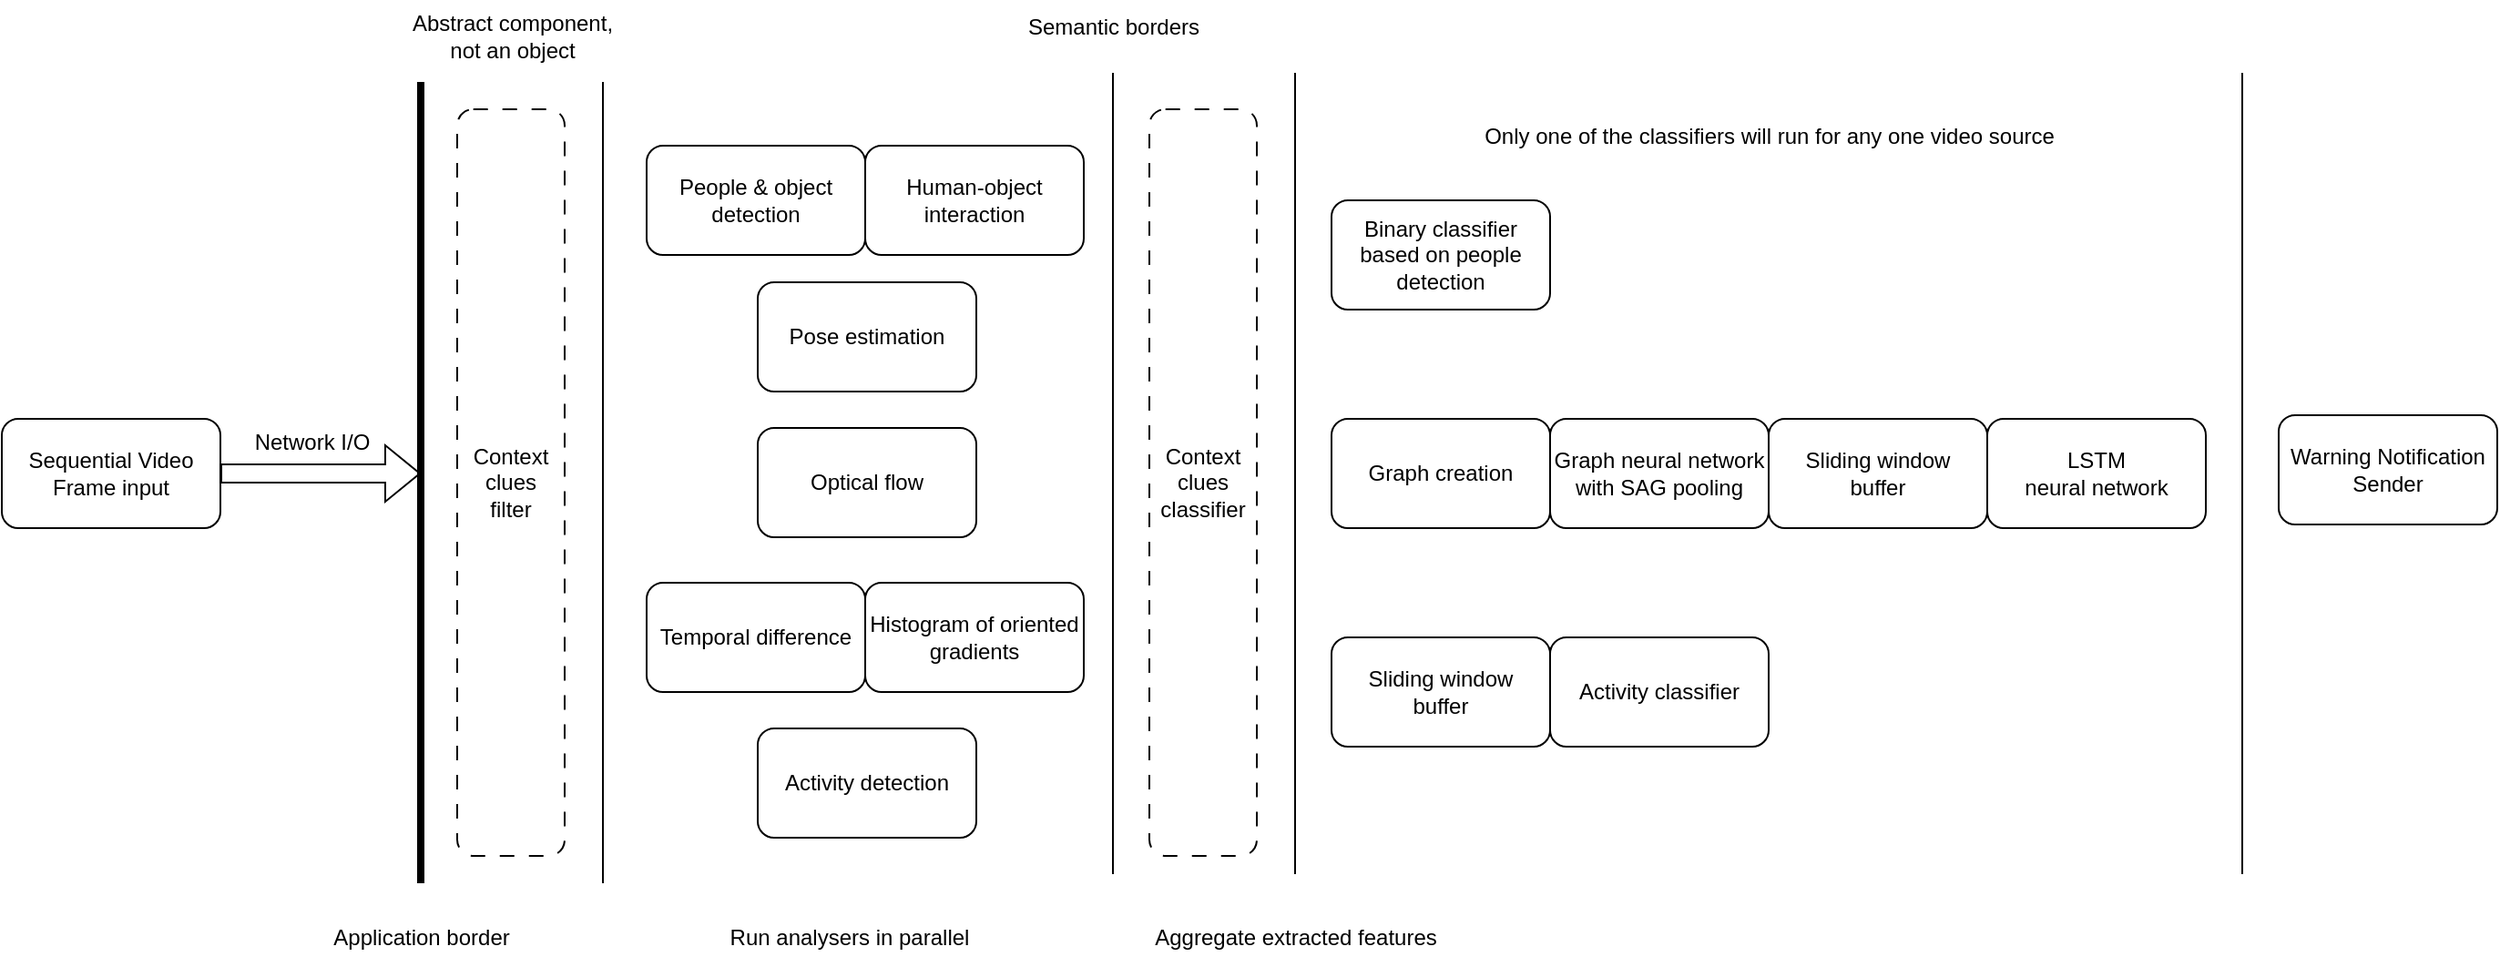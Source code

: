 <mxfile version="24.7.6">
  <diagram name="Page-1" id="2pYWSlo5MJatezJthjYo">
    <mxGraphModel dx="1242" dy="826" grid="1" gridSize="10" guides="1" tooltips="1" connect="1" arrows="1" fold="1" page="1" pageScale="1" pageWidth="827" pageHeight="1169" math="0" shadow="0">
      <root>
        <mxCell id="0" />
        <mxCell id="1" parent="0" />
        <mxCell id="sSXccHsvcKDtockBLD8j-4" value="People &amp;amp; object detection" style="rounded=1;whiteSpace=wrap;html=1;" parent="1" vertex="1">
          <mxGeometry x="384" y="190" width="120" height="60" as="geometry" />
        </mxCell>
        <mxCell id="sSXccHsvcKDtockBLD8j-6" value="Optical flow" style="rounded=1;whiteSpace=wrap;html=1;" parent="1" vertex="1">
          <mxGeometry x="445" y="345" width="120" height="60" as="geometry" />
        </mxCell>
        <mxCell id="sSXccHsvcKDtockBLD8j-8" value="Temporal difference" style="rounded=1;whiteSpace=wrap;html=1;" parent="1" vertex="1">
          <mxGeometry x="384" y="430" width="120" height="60" as="geometry" />
        </mxCell>
        <mxCell id="sSXccHsvcKDtockBLD8j-10" value="Histogram of oriented gradients" style="rounded=1;whiteSpace=wrap;html=1;" parent="1" vertex="1">
          <mxGeometry x="504" y="430" width="120" height="60" as="geometry" />
        </mxCell>
        <mxCell id="sSXccHsvcKDtockBLD8j-12" value="&lt;div&gt;Pose estimation&lt;/div&gt;" style="rounded=1;whiteSpace=wrap;html=1;" parent="1" vertex="1">
          <mxGeometry x="445" y="265" width="120" height="60" as="geometry" />
        </mxCell>
        <mxCell id="sSXccHsvcKDtockBLD8j-13" value="LSTM&lt;div&gt;neural network&lt;/div&gt;" style="rounded=1;whiteSpace=wrap;html=1;" parent="1" vertex="1">
          <mxGeometry x="1120" y="340" width="120" height="60" as="geometry" />
        </mxCell>
        <mxCell id="sSXccHsvcKDtockBLD8j-15" value="Activity detection" style="rounded=1;whiteSpace=wrap;html=1;" parent="1" vertex="1">
          <mxGeometry x="445" y="510" width="120" height="60" as="geometry" />
        </mxCell>
        <mxCell id="sSXccHsvcKDtockBLD8j-17" value="Human-object interaction" style="rounded=1;whiteSpace=wrap;html=1;" parent="1" vertex="1">
          <mxGeometry x="504" y="190" width="120" height="60" as="geometry" />
        </mxCell>
        <mxCell id="sSXccHsvcKDtockBLD8j-18" value="Context&lt;div&gt;clues&lt;/div&gt;&lt;div&gt;filter&lt;/div&gt;" style="rounded=1;whiteSpace=wrap;html=1;dashed=1;dashPattern=8 8;" parent="1" vertex="1">
          <mxGeometry x="280" y="170" width="59" height="410" as="geometry" />
        </mxCell>
        <mxCell id="sSXccHsvcKDtockBLD8j-26" value="Sequential Video Frame input" style="rounded=1;whiteSpace=wrap;html=1;" parent="1" vertex="1">
          <mxGeometry x="30" y="340" width="120" height="60" as="geometry" />
        </mxCell>
        <mxCell id="sSXccHsvcKDtockBLD8j-31" value="" style="endArrow=none;html=1;rounded=0;strokeWidth=4;" parent="1" edge="1">
          <mxGeometry width="50" height="50" relative="1" as="geometry">
            <mxPoint x="260" y="595" as="sourcePoint" />
            <mxPoint x="260" y="155" as="targetPoint" />
          </mxGeometry>
        </mxCell>
        <mxCell id="sSXccHsvcKDtockBLD8j-33" value="" style="endArrow=none;html=1;rounded=0;strokeWidth=1;" parent="1" edge="1">
          <mxGeometry width="50" height="50" relative="1" as="geometry">
            <mxPoint x="640" y="590" as="sourcePoint" />
            <mxPoint x="640" y="150" as="targetPoint" />
          </mxGeometry>
        </mxCell>
        <mxCell id="werA4xY03iRnXw5hfd-Q-4" value="Sliding window&lt;div&gt;buffer&lt;/div&gt;" style="rounded=1;whiteSpace=wrap;html=1;" vertex="1" parent="1">
          <mxGeometry x="1000" y="340" width="120" height="60" as="geometry" />
        </mxCell>
        <mxCell id="werA4xY03iRnXw5hfd-Q-5" value="Graph neural network with SAG pooling" style="rounded=1;whiteSpace=wrap;html=1;" vertex="1" parent="1">
          <mxGeometry x="880" y="340" width="120" height="60" as="geometry" />
        </mxCell>
        <mxCell id="werA4xY03iRnXw5hfd-Q-6" value="Graph creation" style="rounded=1;whiteSpace=wrap;html=1;" vertex="1" parent="1">
          <mxGeometry x="760" y="340" width="120" height="60" as="geometry" />
        </mxCell>
        <mxCell id="werA4xY03iRnXw5hfd-Q-7" value="" style="shape=flexArrow;endArrow=classic;html=1;rounded=0;exitX=1;exitY=0.5;exitDx=0;exitDy=0;" edge="1" parent="1" source="sSXccHsvcKDtockBLD8j-26">
          <mxGeometry width="50" height="50" relative="1" as="geometry">
            <mxPoint x="100" y="470" as="sourcePoint" />
            <mxPoint x="260" y="370" as="targetPoint" />
          </mxGeometry>
        </mxCell>
        <mxCell id="werA4xY03iRnXw5hfd-Q-8" value="Network I/O" style="text;html=1;align=center;verticalAlign=middle;resizable=0;points=[];autosize=1;strokeColor=none;fillColor=none;" vertex="1" parent="1">
          <mxGeometry x="155" y="338" width="90" height="30" as="geometry" />
        </mxCell>
        <mxCell id="werA4xY03iRnXw5hfd-Q-10" value="" style="endArrow=none;html=1;rounded=0;strokeWidth=1;" edge="1" parent="1">
          <mxGeometry width="50" height="50" relative="1" as="geometry">
            <mxPoint x="360" y="595" as="sourcePoint" />
            <mxPoint x="360" y="155" as="targetPoint" />
          </mxGeometry>
        </mxCell>
        <mxCell id="werA4xY03iRnXw5hfd-Q-11" value="Context&lt;div&gt;clues&lt;/div&gt;&lt;div&gt;classifier&lt;/div&gt;" style="rounded=1;whiteSpace=wrap;html=1;dashed=1;dashPattern=8 8;" vertex="1" parent="1">
          <mxGeometry x="660" y="170" width="59" height="410" as="geometry" />
        </mxCell>
        <mxCell id="werA4xY03iRnXw5hfd-Q-12" value="Binary classifier based on people detection" style="rounded=1;whiteSpace=wrap;html=1;" vertex="1" parent="1">
          <mxGeometry x="760" y="220" width="120" height="60" as="geometry" />
        </mxCell>
        <mxCell id="werA4xY03iRnXw5hfd-Q-13" value="Sliding window&lt;div&gt;buffer&lt;/div&gt;" style="rounded=1;whiteSpace=wrap;html=1;" vertex="1" parent="1">
          <mxGeometry x="760" y="460" width="120" height="60" as="geometry" />
        </mxCell>
        <mxCell id="werA4xY03iRnXw5hfd-Q-14" value="Activity classifier" style="rounded=1;whiteSpace=wrap;html=1;" vertex="1" parent="1">
          <mxGeometry x="880" y="460" width="120" height="60" as="geometry" />
        </mxCell>
        <mxCell id="werA4xY03iRnXw5hfd-Q-15" value="" style="endArrow=none;html=1;rounded=0;strokeWidth=1;" edge="1" parent="1">
          <mxGeometry width="50" height="50" relative="1" as="geometry">
            <mxPoint x="740" y="590" as="sourcePoint" />
            <mxPoint x="740" y="150" as="targetPoint" />
          </mxGeometry>
        </mxCell>
        <mxCell id="werA4xY03iRnXw5hfd-Q-16" value="Run analysers in parallel" style="text;html=1;align=center;verticalAlign=middle;resizable=0;points=[];autosize=1;strokeColor=none;fillColor=none;" vertex="1" parent="1">
          <mxGeometry x="420" y="610" width="150" height="30" as="geometry" />
        </mxCell>
        <mxCell id="werA4xY03iRnXw5hfd-Q-17" value="Aggregate extracted features" style="text;html=1;align=center;verticalAlign=middle;resizable=0;points=[];autosize=1;strokeColor=none;fillColor=none;" vertex="1" parent="1">
          <mxGeometry x="650" y="610" width="180" height="30" as="geometry" />
        </mxCell>
        <mxCell id="werA4xY03iRnXw5hfd-Q-18" value="Semantic borders" style="text;html=1;align=center;verticalAlign=middle;resizable=0;points=[];autosize=1;strokeColor=none;fillColor=none;" vertex="1" parent="1">
          <mxGeometry x="580" y="110" width="120" height="30" as="geometry" />
        </mxCell>
        <mxCell id="werA4xY03iRnXw5hfd-Q-19" value="Abstract component,&lt;div&gt;not an object&lt;/div&gt;" style="text;html=1;align=center;verticalAlign=middle;resizable=0;points=[];autosize=1;strokeColor=none;fillColor=none;" vertex="1" parent="1">
          <mxGeometry x="244.5" y="110" width="130" height="40" as="geometry" />
        </mxCell>
        <mxCell id="werA4xY03iRnXw5hfd-Q-20" value="Warning Notification&lt;div&gt;Sender&lt;/div&gt;" style="rounded=1;whiteSpace=wrap;html=1;" vertex="1" parent="1">
          <mxGeometry x="1280" y="338" width="120" height="60" as="geometry" />
        </mxCell>
        <mxCell id="werA4xY03iRnXw5hfd-Q-21" value="" style="endArrow=none;html=1;rounded=0;strokeWidth=1;" edge="1" parent="1">
          <mxGeometry width="50" height="50" relative="1" as="geometry">
            <mxPoint x="1260" y="590" as="sourcePoint" />
            <mxPoint x="1260" y="150" as="targetPoint" />
          </mxGeometry>
        </mxCell>
        <mxCell id="werA4xY03iRnXw5hfd-Q-22" value="Only one of the classifiers will run for any one video source" style="text;html=1;align=center;verticalAlign=middle;resizable=0;points=[];autosize=1;strokeColor=none;fillColor=none;" vertex="1" parent="1">
          <mxGeometry x="830" y="170" width="340" height="30" as="geometry" />
        </mxCell>
        <mxCell id="werA4xY03iRnXw5hfd-Q-24" value="Application border" style="text;html=1;align=center;verticalAlign=middle;resizable=0;points=[];autosize=1;strokeColor=none;fillColor=none;" vertex="1" parent="1">
          <mxGeometry x="200" y="610" width="120" height="30" as="geometry" />
        </mxCell>
      </root>
    </mxGraphModel>
  </diagram>
</mxfile>
